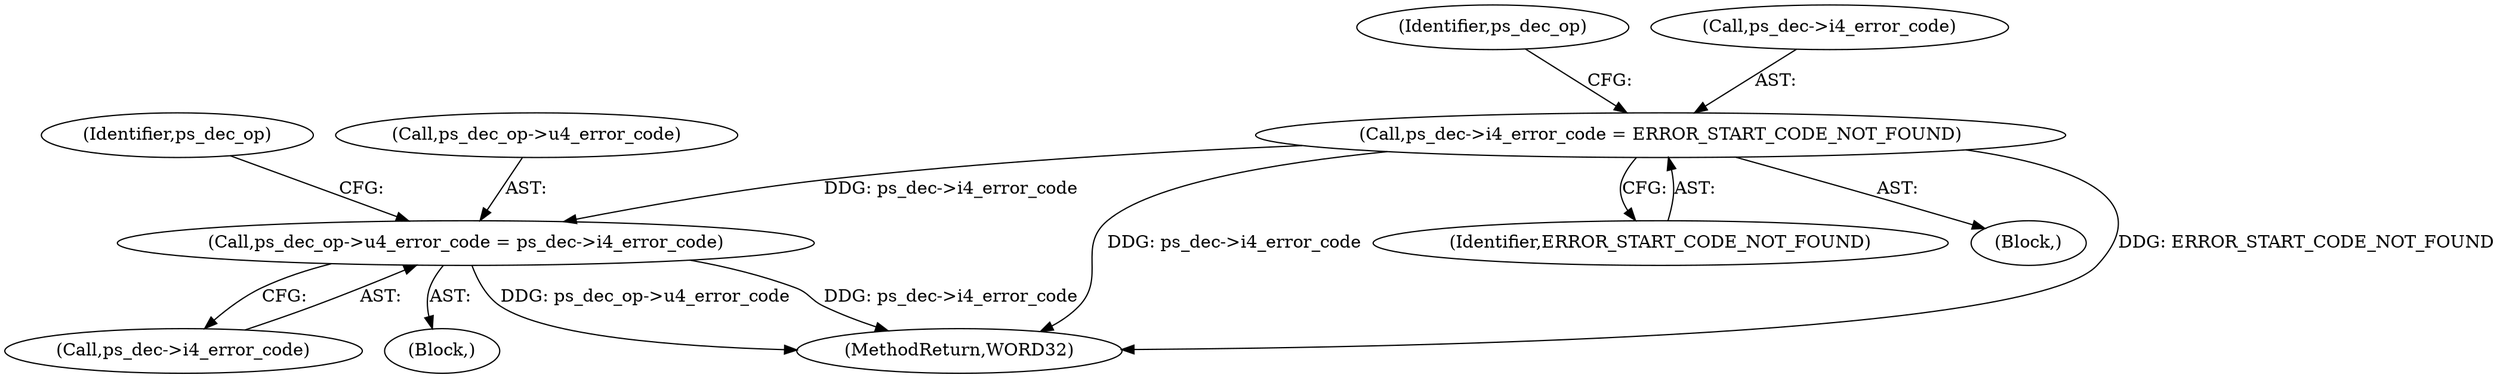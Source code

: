 digraph "0_Android_a78887bcffbc2995cf9ed72e0697acf560875e9e@pointer" {
"1001229" [label="(Call,ps_dec->i4_error_code = ERROR_START_CODE_NOT_FOUND)"];
"1001251" [label="(Call,ps_dec_op->u4_error_code = ps_dec->i4_error_code)"];
"1001236" [label="(Identifier,ps_dec_op)"];
"1001247" [label="(Block,)"];
"1002129" [label="(MethodReturn,WORD32)"];
"1001230" [label="(Call,ps_dec->i4_error_code)"];
"1001260" [label="(Identifier,ps_dec_op)"];
"1001233" [label="(Identifier,ERROR_START_CODE_NOT_FOUND)"];
"1001228" [label="(Block,)"];
"1001252" [label="(Call,ps_dec_op->u4_error_code)"];
"1001255" [label="(Call,ps_dec->i4_error_code)"];
"1001229" [label="(Call,ps_dec->i4_error_code = ERROR_START_CODE_NOT_FOUND)"];
"1001251" [label="(Call,ps_dec_op->u4_error_code = ps_dec->i4_error_code)"];
"1001229" -> "1001228"  [label="AST: "];
"1001229" -> "1001233"  [label="CFG: "];
"1001230" -> "1001229"  [label="AST: "];
"1001233" -> "1001229"  [label="AST: "];
"1001236" -> "1001229"  [label="CFG: "];
"1001229" -> "1002129"  [label="DDG: ERROR_START_CODE_NOT_FOUND"];
"1001229" -> "1002129"  [label="DDG: ps_dec->i4_error_code"];
"1001229" -> "1001251"  [label="DDG: ps_dec->i4_error_code"];
"1001251" -> "1001247"  [label="AST: "];
"1001251" -> "1001255"  [label="CFG: "];
"1001252" -> "1001251"  [label="AST: "];
"1001255" -> "1001251"  [label="AST: "];
"1001260" -> "1001251"  [label="CFG: "];
"1001251" -> "1002129"  [label="DDG: ps_dec->i4_error_code"];
"1001251" -> "1002129"  [label="DDG: ps_dec_op->u4_error_code"];
}

